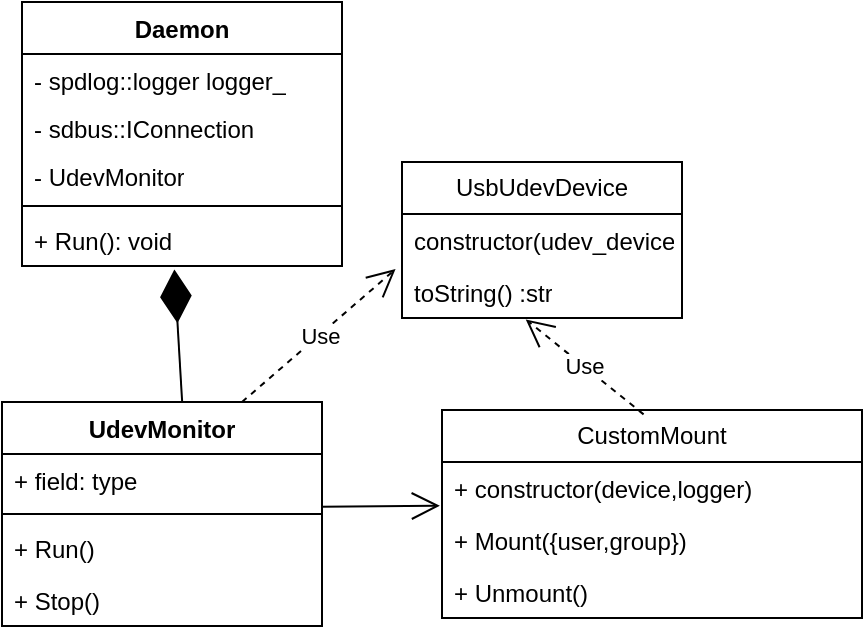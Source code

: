<mxfile version="24.1.0" type="github">
  <diagram name="Страница — 1" id="vDyopW461lcz9lDk1e8e">
    <mxGraphModel dx="819" dy="425" grid="1" gridSize="10" guides="1" tooltips="1" connect="1" arrows="1" fold="1" page="1" pageScale="1" pageWidth="827" pageHeight="1169" math="0" shadow="0">
      <root>
        <mxCell id="0" />
        <mxCell id="1" parent="0" />
        <mxCell id="Nd-cKYCiF_WqVQv4HYc7-6" value="Daemon" style="swimlane;fontStyle=1;align=center;verticalAlign=top;childLayout=stackLayout;horizontal=1;startSize=26;horizontalStack=0;resizeParent=1;resizeParentMax=0;resizeLast=0;collapsible=1;marginBottom=0;whiteSpace=wrap;html=1;" vertex="1" parent="1">
          <mxGeometry x="280" y="30" width="160" height="132" as="geometry" />
        </mxCell>
        <mxCell id="Nd-cKYCiF_WqVQv4HYc7-7" value="- spdlog::logger logger_" style="text;strokeColor=none;fillColor=none;align=left;verticalAlign=top;spacingLeft=4;spacingRight=4;overflow=hidden;rotatable=0;points=[[0,0.5],[1,0.5]];portConstraint=eastwest;whiteSpace=wrap;html=1;" vertex="1" parent="Nd-cKYCiF_WqVQv4HYc7-6">
          <mxGeometry y="26" width="160" height="24" as="geometry" />
        </mxCell>
        <mxCell id="Nd-cKYCiF_WqVQv4HYc7-11" value="- sdbus::IConnection" style="text;strokeColor=none;fillColor=none;align=left;verticalAlign=top;spacingLeft=4;spacingRight=4;overflow=hidden;rotatable=0;points=[[0,0.5],[1,0.5]];portConstraint=eastwest;whiteSpace=wrap;html=1;" vertex="1" parent="Nd-cKYCiF_WqVQv4HYc7-6">
          <mxGeometry y="50" width="160" height="24" as="geometry" />
        </mxCell>
        <mxCell id="Nd-cKYCiF_WqVQv4HYc7-10" value="- UdevMonitor" style="text;strokeColor=none;fillColor=none;align=left;verticalAlign=top;spacingLeft=4;spacingRight=4;overflow=hidden;rotatable=0;points=[[0,0.5],[1,0.5]];portConstraint=eastwest;whiteSpace=wrap;html=1;" vertex="1" parent="Nd-cKYCiF_WqVQv4HYc7-6">
          <mxGeometry y="74" width="160" height="24" as="geometry" />
        </mxCell>
        <mxCell id="Nd-cKYCiF_WqVQv4HYc7-8" value="" style="line;strokeWidth=1;fillColor=none;align=left;verticalAlign=middle;spacingTop=-1;spacingLeft=3;spacingRight=3;rotatable=0;labelPosition=right;points=[];portConstraint=eastwest;strokeColor=inherit;" vertex="1" parent="Nd-cKYCiF_WqVQv4HYc7-6">
          <mxGeometry y="98" width="160" height="8" as="geometry" />
        </mxCell>
        <mxCell id="Nd-cKYCiF_WqVQv4HYc7-9" value="+ Run(): void" style="text;strokeColor=none;fillColor=none;align=left;verticalAlign=top;spacingLeft=4;spacingRight=4;overflow=hidden;rotatable=0;points=[[0,0.5],[1,0.5]];portConstraint=eastwest;whiteSpace=wrap;html=1;" vertex="1" parent="Nd-cKYCiF_WqVQv4HYc7-6">
          <mxGeometry y="106" width="160" height="26" as="geometry" />
        </mxCell>
        <mxCell id="Nd-cKYCiF_WqVQv4HYc7-12" value="UdevMonitor" style="swimlane;fontStyle=1;align=center;verticalAlign=top;childLayout=stackLayout;horizontal=1;startSize=26;horizontalStack=0;resizeParent=1;resizeParentMax=0;resizeLast=0;collapsible=1;marginBottom=0;whiteSpace=wrap;html=1;" vertex="1" parent="1">
          <mxGeometry x="270" y="230" width="160" height="112" as="geometry" />
        </mxCell>
        <mxCell id="Nd-cKYCiF_WqVQv4HYc7-13" value="+ field: type" style="text;strokeColor=none;fillColor=none;align=left;verticalAlign=top;spacingLeft=4;spacingRight=4;overflow=hidden;rotatable=0;points=[[0,0.5],[1,0.5]];portConstraint=eastwest;whiteSpace=wrap;html=1;" vertex="1" parent="Nd-cKYCiF_WqVQv4HYc7-12">
          <mxGeometry y="26" width="160" height="26" as="geometry" />
        </mxCell>
        <mxCell id="Nd-cKYCiF_WqVQv4HYc7-14" value="" style="line;strokeWidth=1;fillColor=none;align=left;verticalAlign=middle;spacingTop=-1;spacingLeft=3;spacingRight=3;rotatable=0;labelPosition=right;points=[];portConstraint=eastwest;strokeColor=inherit;" vertex="1" parent="Nd-cKYCiF_WqVQv4HYc7-12">
          <mxGeometry y="52" width="160" height="8" as="geometry" />
        </mxCell>
        <mxCell id="Nd-cKYCiF_WqVQv4HYc7-16" value="+ Run()" style="text;strokeColor=none;fillColor=none;align=left;verticalAlign=top;spacingLeft=4;spacingRight=4;overflow=hidden;rotatable=0;points=[[0,0.5],[1,0.5]];portConstraint=eastwest;whiteSpace=wrap;html=1;" vertex="1" parent="Nd-cKYCiF_WqVQv4HYc7-12">
          <mxGeometry y="60" width="160" height="26" as="geometry" />
        </mxCell>
        <mxCell id="Nd-cKYCiF_WqVQv4HYc7-15" value="+ Stop()" style="text;strokeColor=none;fillColor=none;align=left;verticalAlign=top;spacingLeft=4;spacingRight=4;overflow=hidden;rotatable=0;points=[[0,0.5],[1,0.5]];portConstraint=eastwest;whiteSpace=wrap;html=1;" vertex="1" parent="Nd-cKYCiF_WqVQv4HYc7-12">
          <mxGeometry y="86" width="160" height="26" as="geometry" />
        </mxCell>
        <mxCell id="Nd-cKYCiF_WqVQv4HYc7-18" value="" style="endArrow=diamondThin;endFill=1;endSize=24;html=1;rounded=0;entryX=0.476;entryY=1.066;entryDx=0;entryDy=0;entryPerimeter=0;exitX=0.563;exitY=0;exitDx=0;exitDy=0;exitPerimeter=0;" edge="1" parent="1" source="Nd-cKYCiF_WqVQv4HYc7-12" target="Nd-cKYCiF_WqVQv4HYc7-9">
          <mxGeometry width="160" relative="1" as="geometry">
            <mxPoint x="150" y="20" as="sourcePoint" />
            <mxPoint x="460" y="200" as="targetPoint" />
          </mxGeometry>
        </mxCell>
        <mxCell id="Nd-cKYCiF_WqVQv4HYc7-19" value="CustomMount" style="swimlane;fontStyle=0;childLayout=stackLayout;horizontal=1;startSize=26;fillColor=none;horizontalStack=0;resizeParent=1;resizeParentMax=0;resizeLast=0;collapsible=1;marginBottom=0;whiteSpace=wrap;html=1;" vertex="1" parent="1">
          <mxGeometry x="490" y="234" width="210" height="104" as="geometry" />
        </mxCell>
        <mxCell id="Nd-cKYCiF_WqVQv4HYc7-20" value="+ constructor(device,logger)" style="text;strokeColor=none;fillColor=none;align=left;verticalAlign=top;spacingLeft=4;spacingRight=4;overflow=hidden;rotatable=0;points=[[0,0.5],[1,0.5]];portConstraint=eastwest;whiteSpace=wrap;html=1;" vertex="1" parent="Nd-cKYCiF_WqVQv4HYc7-19">
          <mxGeometry y="26" width="210" height="26" as="geometry" />
        </mxCell>
        <mxCell id="Nd-cKYCiF_WqVQv4HYc7-21" value="+ Mount({user,group})" style="text;strokeColor=none;fillColor=none;align=left;verticalAlign=top;spacingLeft=4;spacingRight=4;overflow=hidden;rotatable=0;points=[[0,0.5],[1,0.5]];portConstraint=eastwest;whiteSpace=wrap;html=1;" vertex="1" parent="Nd-cKYCiF_WqVQv4HYc7-19">
          <mxGeometry y="52" width="210" height="26" as="geometry" />
        </mxCell>
        <mxCell id="Nd-cKYCiF_WqVQv4HYc7-22" value="+ Unmount()" style="text;strokeColor=none;fillColor=none;align=left;verticalAlign=top;spacingLeft=4;spacingRight=4;overflow=hidden;rotatable=0;points=[[0,0.5],[1,0.5]];portConstraint=eastwest;whiteSpace=wrap;html=1;" vertex="1" parent="Nd-cKYCiF_WqVQv4HYc7-19">
          <mxGeometry y="78" width="210" height="26" as="geometry" />
        </mxCell>
        <mxCell id="Nd-cKYCiF_WqVQv4HYc7-25" value="" style="endArrow=open;endFill=1;endSize=12;html=1;rounded=0;entryX=-0.005;entryY=0.841;entryDx=0;entryDy=0;entryPerimeter=0;exitX=0.997;exitY=1.016;exitDx=0;exitDy=0;exitPerimeter=0;" edge="1" parent="1" source="Nd-cKYCiF_WqVQv4HYc7-13" target="Nd-cKYCiF_WqVQv4HYc7-20">
          <mxGeometry width="160" relative="1" as="geometry">
            <mxPoint x="300" y="250" as="sourcePoint" />
            <mxPoint x="460" y="250" as="targetPoint" />
          </mxGeometry>
        </mxCell>
        <mxCell id="Nd-cKYCiF_WqVQv4HYc7-26" value="UsbUdevDevice" style="swimlane;fontStyle=0;childLayout=stackLayout;horizontal=1;startSize=26;fillColor=none;horizontalStack=0;resizeParent=1;resizeParentMax=0;resizeLast=0;collapsible=1;marginBottom=0;whiteSpace=wrap;html=1;" vertex="1" parent="1">
          <mxGeometry x="470" y="110" width="140" height="78" as="geometry" />
        </mxCell>
        <mxCell id="Nd-cKYCiF_WqVQv4HYc7-27" value="constructor(udev_device)" style="text;strokeColor=none;fillColor=none;align=left;verticalAlign=top;spacingLeft=4;spacingRight=4;overflow=hidden;rotatable=0;points=[[0,0.5],[1,0.5]];portConstraint=eastwest;whiteSpace=wrap;html=1;" vertex="1" parent="Nd-cKYCiF_WqVQv4HYc7-26">
          <mxGeometry y="26" width="140" height="26" as="geometry" />
        </mxCell>
        <mxCell id="Nd-cKYCiF_WqVQv4HYc7-28" value="toString() :str" style="text;strokeColor=none;fillColor=none;align=left;verticalAlign=top;spacingLeft=4;spacingRight=4;overflow=hidden;rotatable=0;points=[[0,0.5],[1,0.5]];portConstraint=eastwest;whiteSpace=wrap;html=1;" vertex="1" parent="Nd-cKYCiF_WqVQv4HYc7-26">
          <mxGeometry y="52" width="140" height="26" as="geometry" />
        </mxCell>
        <mxCell id="Nd-cKYCiF_WqVQv4HYc7-30" value="Use" style="endArrow=open;endSize=12;dashed=1;html=1;rounded=0;entryX=-0.023;entryY=1.06;entryDx=0;entryDy=0;entryPerimeter=0;exitX=0.75;exitY=0;exitDx=0;exitDy=0;" edge="1" parent="1" source="Nd-cKYCiF_WqVQv4HYc7-12" target="Nd-cKYCiF_WqVQv4HYc7-27">
          <mxGeometry width="160" relative="1" as="geometry">
            <mxPoint x="300" y="250" as="sourcePoint" />
            <mxPoint x="460" y="250" as="targetPoint" />
          </mxGeometry>
        </mxCell>
        <mxCell id="Nd-cKYCiF_WqVQv4HYc7-31" value="Use" style="endArrow=open;endSize=12;dashed=1;html=1;rounded=0;entryX=0.442;entryY=1.027;entryDx=0;entryDy=0;entryPerimeter=0;exitX=0.48;exitY=0.021;exitDx=0;exitDy=0;exitPerimeter=0;" edge="1" parent="1" source="Nd-cKYCiF_WqVQv4HYc7-19" target="Nd-cKYCiF_WqVQv4HYc7-28">
          <mxGeometry width="160" relative="1" as="geometry">
            <mxPoint x="300" y="250" as="sourcePoint" />
            <mxPoint x="460" y="250" as="targetPoint" />
          </mxGeometry>
        </mxCell>
      </root>
    </mxGraphModel>
  </diagram>
</mxfile>

